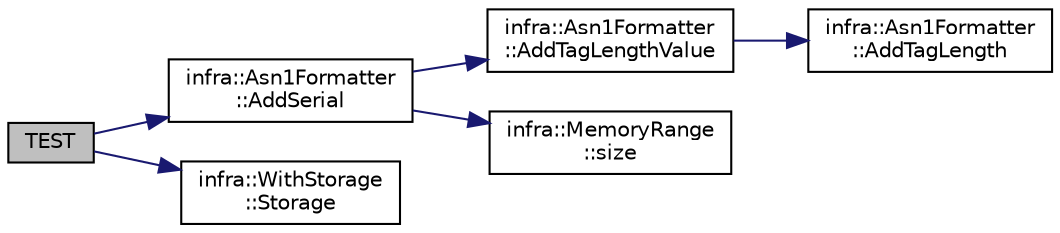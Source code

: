 digraph "TEST"
{
 // INTERACTIVE_SVG=YES
  edge [fontname="Helvetica",fontsize="10",labelfontname="Helvetica",labelfontsize="10"];
  node [fontname="Helvetica",fontsize="10",shape=record];
  rankdir="LR";
  Node24 [label="TEST",height=0.2,width=0.4,color="black", fillcolor="grey75", style="filled", fontcolor="black"];
  Node24 -> Node25 [color="midnightblue",fontsize="10",style="solid",fontname="Helvetica"];
  Node25 [label="infra::Asn1Formatter\l::AddSerial",height=0.2,width=0.4,color="black", fillcolor="white", style="filled",URL="$db/dc0/classinfra_1_1_asn1_formatter.html#a81297f5c00d2da2ace95be86fd4a0f93"];
  Node25 -> Node26 [color="midnightblue",fontsize="10",style="solid",fontname="Helvetica"];
  Node26 [label="infra::Asn1Formatter\l::AddTagLengthValue",height=0.2,width=0.4,color="black", fillcolor="white", style="filled",URL="$db/dc0/classinfra_1_1_asn1_formatter.html#a421b7c541b9c87d2b04c9d1699cbdd51"];
  Node26 -> Node27 [color="midnightblue",fontsize="10",style="solid",fontname="Helvetica"];
  Node27 [label="infra::Asn1Formatter\l::AddTagLength",height=0.2,width=0.4,color="black", fillcolor="white", style="filled",URL="$db/dc0/classinfra_1_1_asn1_formatter.html#a25264b39e8e0a864d67b1b3f917eee1d"];
  Node25 -> Node28 [color="midnightblue",fontsize="10",style="solid",fontname="Helvetica"];
  Node28 [label="infra::MemoryRange\l::size",height=0.2,width=0.4,color="black", fillcolor="white", style="filled",URL="$d0/d6d/classinfra_1_1_memory_range.html#ae8fbbf531d3696b6a64ac13385acdc66"];
  Node24 -> Node29 [color="midnightblue",fontsize="10",style="solid",fontname="Helvetica"];
  Node29 [label="infra::WithStorage\l::Storage",height=0.2,width=0.4,color="black", fillcolor="white", style="filled",URL="$d2/d40/classinfra_1_1_with_storage.html#a959e08f366249bcd535a47436dc2a0c7"];
}
